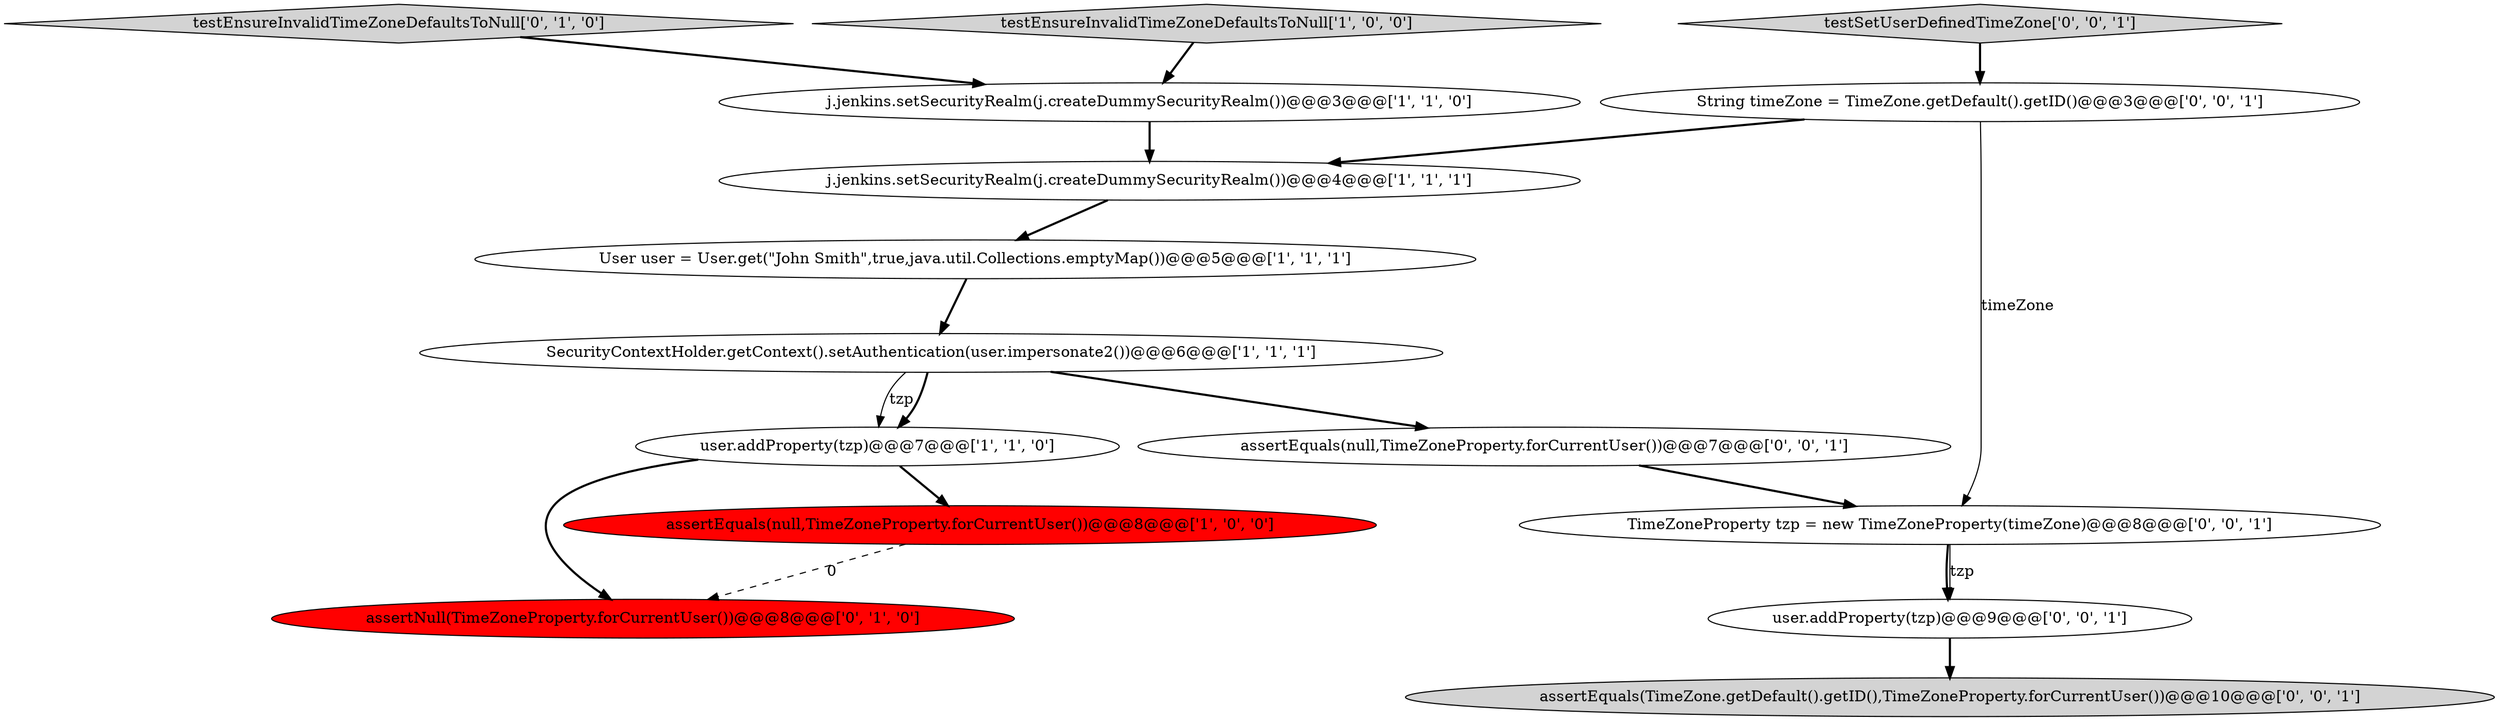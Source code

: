 digraph {
4 [style = filled, label = "User user = User.get(\"John Smith\",true,java.util.Collections.emptyMap())@@@5@@@['1', '1', '1']", fillcolor = white, shape = ellipse image = "AAA0AAABBB1BBB"];
6 [style = filled, label = "j.jenkins.setSecurityRealm(j.createDummySecurityRealm())@@@3@@@['1', '1', '0']", fillcolor = white, shape = ellipse image = "AAA0AAABBB1BBB"];
9 [style = filled, label = "user.addProperty(tzp)@@@9@@@['0', '0', '1']", fillcolor = white, shape = ellipse image = "AAA0AAABBB3BBB"];
7 [style = filled, label = "testEnsureInvalidTimeZoneDefaultsToNull['0', '1', '0']", fillcolor = lightgray, shape = diamond image = "AAA0AAABBB2BBB"];
0 [style = filled, label = "user.addProperty(tzp)@@@7@@@['1', '1', '0']", fillcolor = white, shape = ellipse image = "AAA0AAABBB1BBB"];
10 [style = filled, label = "TimeZoneProperty tzp = new TimeZoneProperty(timeZone)@@@8@@@['0', '0', '1']", fillcolor = white, shape = ellipse image = "AAA0AAABBB3BBB"];
8 [style = filled, label = "assertNull(TimeZoneProperty.forCurrentUser())@@@8@@@['0', '1', '0']", fillcolor = red, shape = ellipse image = "AAA1AAABBB2BBB"];
1 [style = filled, label = "assertEquals(null,TimeZoneProperty.forCurrentUser())@@@8@@@['1', '0', '0']", fillcolor = red, shape = ellipse image = "AAA1AAABBB1BBB"];
3 [style = filled, label = "j.jenkins.setSecurityRealm(j.createDummySecurityRealm())@@@4@@@['1', '1', '1']", fillcolor = white, shape = ellipse image = "AAA0AAABBB1BBB"];
13 [style = filled, label = "testSetUserDefinedTimeZone['0', '0', '1']", fillcolor = lightgray, shape = diamond image = "AAA0AAABBB3BBB"];
2 [style = filled, label = "testEnsureInvalidTimeZoneDefaultsToNull['1', '0', '0']", fillcolor = lightgray, shape = diamond image = "AAA0AAABBB1BBB"];
14 [style = filled, label = "assertEquals(null,TimeZoneProperty.forCurrentUser())@@@7@@@['0', '0', '1']", fillcolor = white, shape = ellipse image = "AAA0AAABBB3BBB"];
12 [style = filled, label = "assertEquals(TimeZone.getDefault().getID(),TimeZoneProperty.forCurrentUser())@@@10@@@['0', '0', '1']", fillcolor = lightgray, shape = ellipse image = "AAA0AAABBB3BBB"];
11 [style = filled, label = "String timeZone = TimeZone.getDefault().getID()@@@3@@@['0', '0', '1']", fillcolor = white, shape = ellipse image = "AAA0AAABBB3BBB"];
5 [style = filled, label = "SecurityContextHolder.getContext().setAuthentication(user.impersonate2())@@@6@@@['1', '1', '1']", fillcolor = white, shape = ellipse image = "AAA0AAABBB1BBB"];
6->3 [style = bold, label=""];
14->10 [style = bold, label=""];
1->8 [style = dashed, label="0"];
10->9 [style = bold, label=""];
5->0 [style = solid, label="tzp"];
9->12 [style = bold, label=""];
10->9 [style = solid, label="tzp"];
5->14 [style = bold, label=""];
5->0 [style = bold, label=""];
11->3 [style = bold, label=""];
4->5 [style = bold, label=""];
3->4 [style = bold, label=""];
0->1 [style = bold, label=""];
2->6 [style = bold, label=""];
13->11 [style = bold, label=""];
11->10 [style = solid, label="timeZone"];
7->6 [style = bold, label=""];
0->8 [style = bold, label=""];
}
